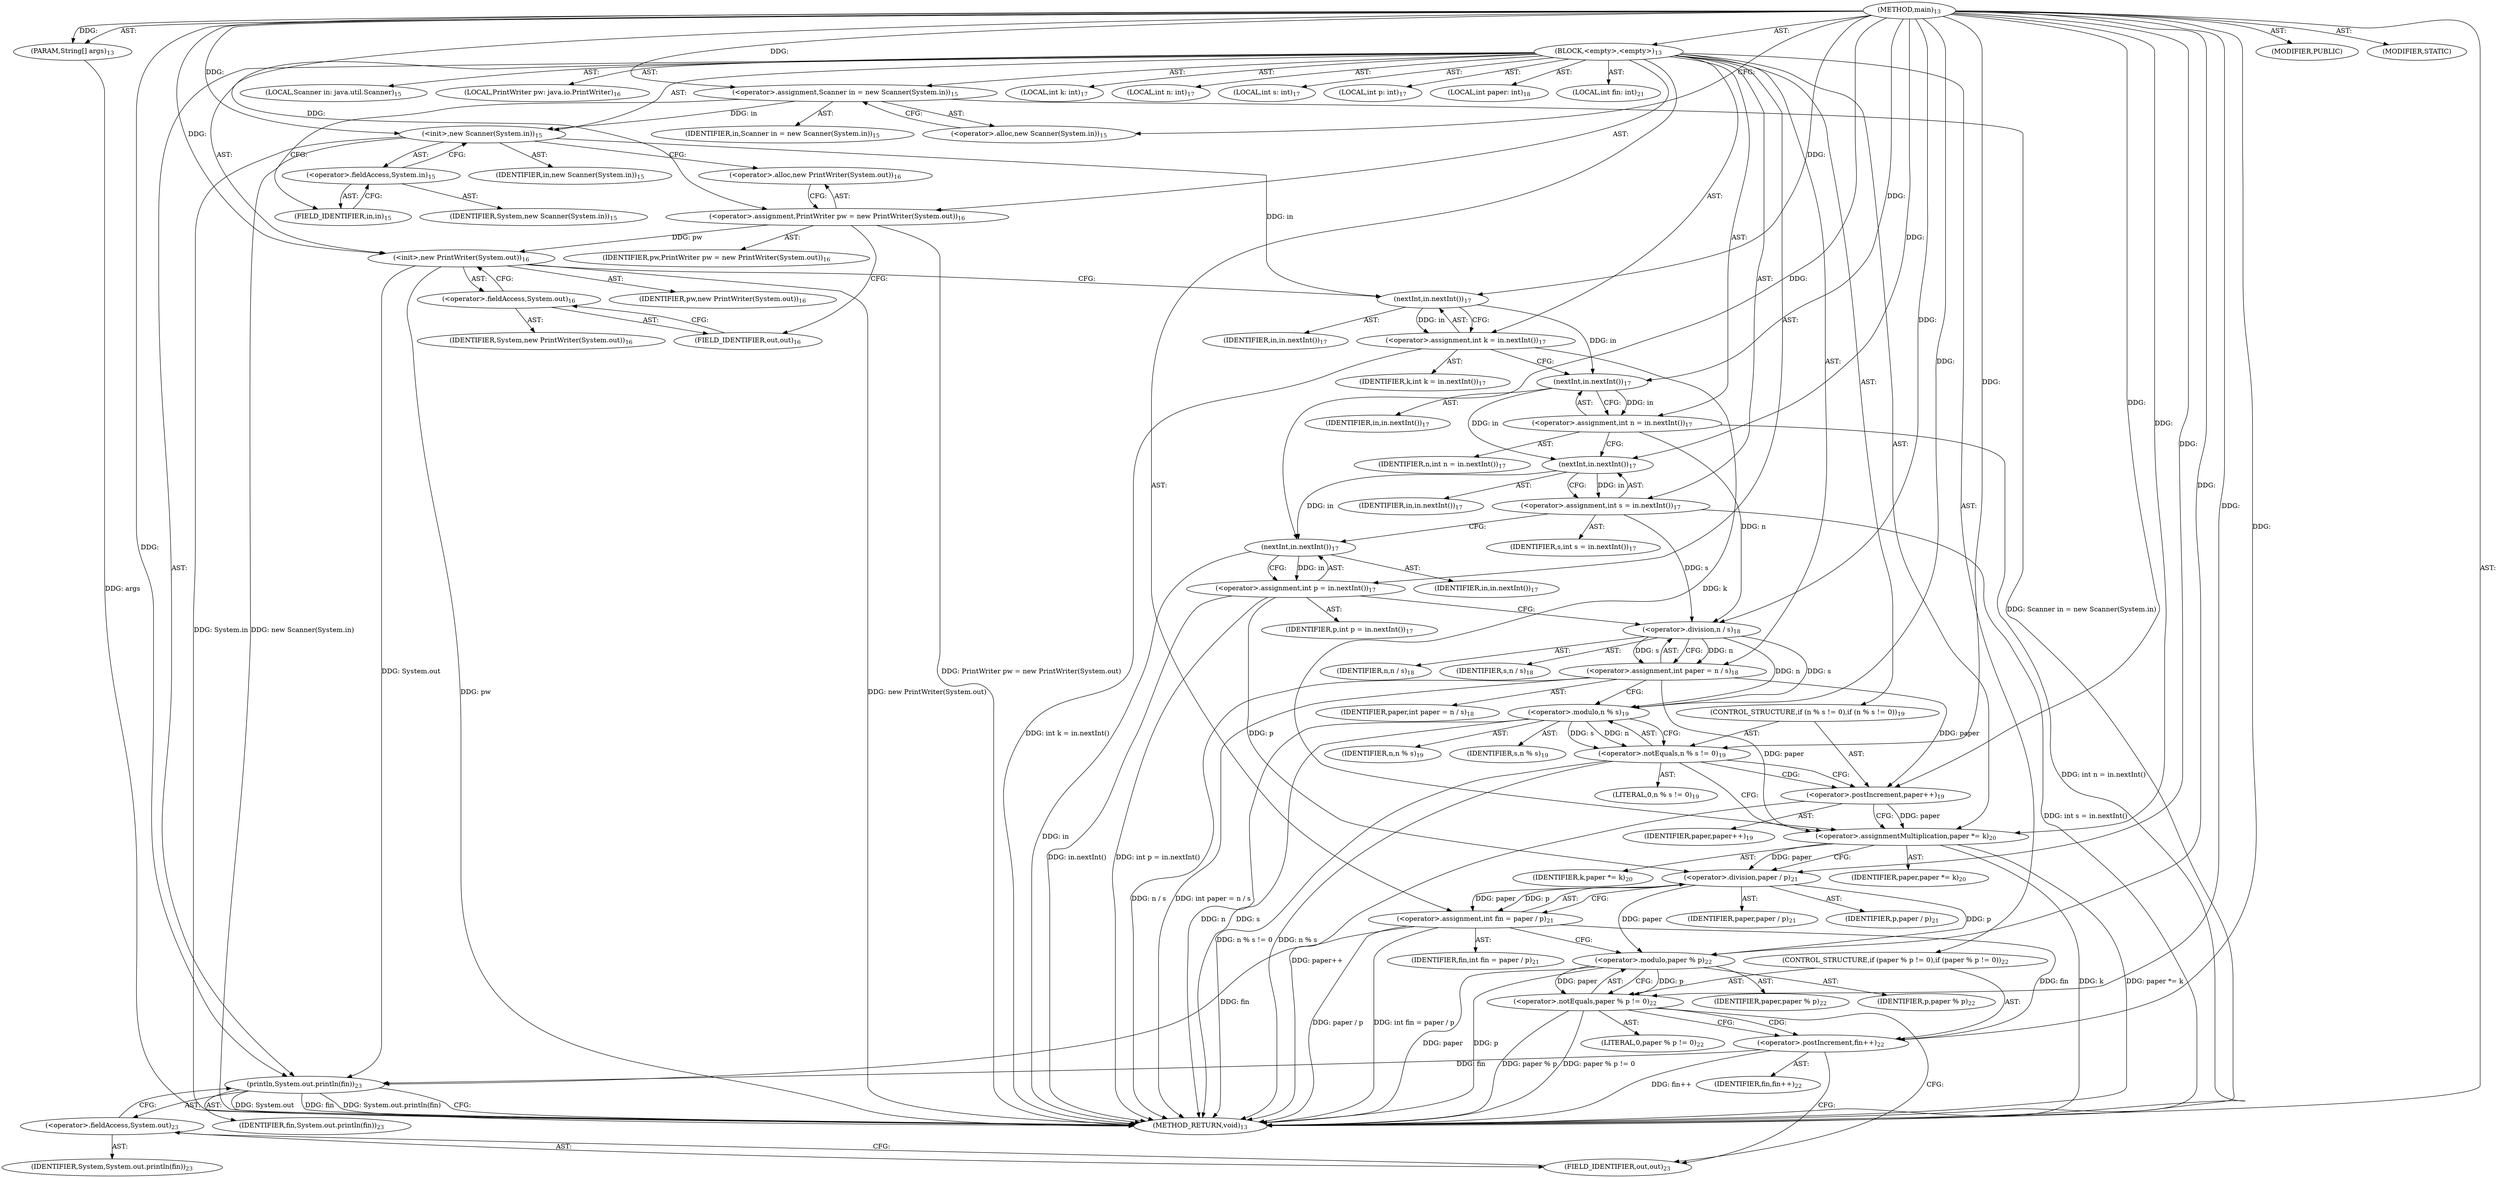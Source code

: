 digraph "main" {  
"21" [label = <(METHOD,main)<SUB>13</SUB>> ]
"22" [label = <(PARAM,String[] args)<SUB>13</SUB>> ]
"23" [label = <(BLOCK,&lt;empty&gt;,&lt;empty&gt;)<SUB>13</SUB>> ]
"4" [label = <(LOCAL,Scanner in: java.util.Scanner)<SUB>15</SUB>> ]
"24" [label = <(&lt;operator&gt;.assignment,Scanner in = new Scanner(System.in))<SUB>15</SUB>> ]
"25" [label = <(IDENTIFIER,in,Scanner in = new Scanner(System.in))<SUB>15</SUB>> ]
"26" [label = <(&lt;operator&gt;.alloc,new Scanner(System.in))<SUB>15</SUB>> ]
"27" [label = <(&lt;init&gt;,new Scanner(System.in))<SUB>15</SUB>> ]
"3" [label = <(IDENTIFIER,in,new Scanner(System.in))<SUB>15</SUB>> ]
"28" [label = <(&lt;operator&gt;.fieldAccess,System.in)<SUB>15</SUB>> ]
"29" [label = <(IDENTIFIER,System,new Scanner(System.in))<SUB>15</SUB>> ]
"30" [label = <(FIELD_IDENTIFIER,in,in)<SUB>15</SUB>> ]
"6" [label = <(LOCAL,PrintWriter pw: java.io.PrintWriter)<SUB>16</SUB>> ]
"31" [label = <(&lt;operator&gt;.assignment,PrintWriter pw = new PrintWriter(System.out))<SUB>16</SUB>> ]
"32" [label = <(IDENTIFIER,pw,PrintWriter pw = new PrintWriter(System.out))<SUB>16</SUB>> ]
"33" [label = <(&lt;operator&gt;.alloc,new PrintWriter(System.out))<SUB>16</SUB>> ]
"34" [label = <(&lt;init&gt;,new PrintWriter(System.out))<SUB>16</SUB>> ]
"5" [label = <(IDENTIFIER,pw,new PrintWriter(System.out))<SUB>16</SUB>> ]
"35" [label = <(&lt;operator&gt;.fieldAccess,System.out)<SUB>16</SUB>> ]
"36" [label = <(IDENTIFIER,System,new PrintWriter(System.out))<SUB>16</SUB>> ]
"37" [label = <(FIELD_IDENTIFIER,out,out)<SUB>16</SUB>> ]
"38" [label = <(LOCAL,int k: int)<SUB>17</SUB>> ]
"39" [label = <(LOCAL,int n: int)<SUB>17</SUB>> ]
"40" [label = <(LOCAL,int s: int)<SUB>17</SUB>> ]
"41" [label = <(LOCAL,int p: int)<SUB>17</SUB>> ]
"42" [label = <(&lt;operator&gt;.assignment,int k = in.nextInt())<SUB>17</SUB>> ]
"43" [label = <(IDENTIFIER,k,int k = in.nextInt())<SUB>17</SUB>> ]
"44" [label = <(nextInt,in.nextInt())<SUB>17</SUB>> ]
"45" [label = <(IDENTIFIER,in,in.nextInt())<SUB>17</SUB>> ]
"46" [label = <(&lt;operator&gt;.assignment,int n = in.nextInt())<SUB>17</SUB>> ]
"47" [label = <(IDENTIFIER,n,int n = in.nextInt())<SUB>17</SUB>> ]
"48" [label = <(nextInt,in.nextInt())<SUB>17</SUB>> ]
"49" [label = <(IDENTIFIER,in,in.nextInt())<SUB>17</SUB>> ]
"50" [label = <(&lt;operator&gt;.assignment,int s = in.nextInt())<SUB>17</SUB>> ]
"51" [label = <(IDENTIFIER,s,int s = in.nextInt())<SUB>17</SUB>> ]
"52" [label = <(nextInt,in.nextInt())<SUB>17</SUB>> ]
"53" [label = <(IDENTIFIER,in,in.nextInt())<SUB>17</SUB>> ]
"54" [label = <(&lt;operator&gt;.assignment,int p = in.nextInt())<SUB>17</SUB>> ]
"55" [label = <(IDENTIFIER,p,int p = in.nextInt())<SUB>17</SUB>> ]
"56" [label = <(nextInt,in.nextInt())<SUB>17</SUB>> ]
"57" [label = <(IDENTIFIER,in,in.nextInt())<SUB>17</SUB>> ]
"58" [label = <(LOCAL,int paper: int)<SUB>18</SUB>> ]
"59" [label = <(&lt;operator&gt;.assignment,int paper = n / s)<SUB>18</SUB>> ]
"60" [label = <(IDENTIFIER,paper,int paper = n / s)<SUB>18</SUB>> ]
"61" [label = <(&lt;operator&gt;.division,n / s)<SUB>18</SUB>> ]
"62" [label = <(IDENTIFIER,n,n / s)<SUB>18</SUB>> ]
"63" [label = <(IDENTIFIER,s,n / s)<SUB>18</SUB>> ]
"64" [label = <(CONTROL_STRUCTURE,if (n % s != 0),if (n % s != 0))<SUB>19</SUB>> ]
"65" [label = <(&lt;operator&gt;.notEquals,n % s != 0)<SUB>19</SUB>> ]
"66" [label = <(&lt;operator&gt;.modulo,n % s)<SUB>19</SUB>> ]
"67" [label = <(IDENTIFIER,n,n % s)<SUB>19</SUB>> ]
"68" [label = <(IDENTIFIER,s,n % s)<SUB>19</SUB>> ]
"69" [label = <(LITERAL,0,n % s != 0)<SUB>19</SUB>> ]
"70" [label = <(&lt;operator&gt;.postIncrement,paper++)<SUB>19</SUB>> ]
"71" [label = <(IDENTIFIER,paper,paper++)<SUB>19</SUB>> ]
"72" [label = <(&lt;operator&gt;.assignmentMultiplication,paper *= k)<SUB>20</SUB>> ]
"73" [label = <(IDENTIFIER,paper,paper *= k)<SUB>20</SUB>> ]
"74" [label = <(IDENTIFIER,k,paper *= k)<SUB>20</SUB>> ]
"75" [label = <(LOCAL,int fin: int)<SUB>21</SUB>> ]
"76" [label = <(&lt;operator&gt;.assignment,int fin = paper / p)<SUB>21</SUB>> ]
"77" [label = <(IDENTIFIER,fin,int fin = paper / p)<SUB>21</SUB>> ]
"78" [label = <(&lt;operator&gt;.division,paper / p)<SUB>21</SUB>> ]
"79" [label = <(IDENTIFIER,paper,paper / p)<SUB>21</SUB>> ]
"80" [label = <(IDENTIFIER,p,paper / p)<SUB>21</SUB>> ]
"81" [label = <(CONTROL_STRUCTURE,if (paper % p != 0),if (paper % p != 0))<SUB>22</SUB>> ]
"82" [label = <(&lt;operator&gt;.notEquals,paper % p != 0)<SUB>22</SUB>> ]
"83" [label = <(&lt;operator&gt;.modulo,paper % p)<SUB>22</SUB>> ]
"84" [label = <(IDENTIFIER,paper,paper % p)<SUB>22</SUB>> ]
"85" [label = <(IDENTIFIER,p,paper % p)<SUB>22</SUB>> ]
"86" [label = <(LITERAL,0,paper % p != 0)<SUB>22</SUB>> ]
"87" [label = <(&lt;operator&gt;.postIncrement,fin++)<SUB>22</SUB>> ]
"88" [label = <(IDENTIFIER,fin,fin++)<SUB>22</SUB>> ]
"89" [label = <(println,System.out.println(fin))<SUB>23</SUB>> ]
"90" [label = <(&lt;operator&gt;.fieldAccess,System.out)<SUB>23</SUB>> ]
"91" [label = <(IDENTIFIER,System,System.out.println(fin))<SUB>23</SUB>> ]
"92" [label = <(FIELD_IDENTIFIER,out,out)<SUB>23</SUB>> ]
"93" [label = <(IDENTIFIER,fin,System.out.println(fin))<SUB>23</SUB>> ]
"94" [label = <(MODIFIER,PUBLIC)> ]
"95" [label = <(MODIFIER,STATIC)> ]
"96" [label = <(METHOD_RETURN,void)<SUB>13</SUB>> ]
  "21" -> "22"  [ label = "AST: "] 
  "21" -> "23"  [ label = "AST: "] 
  "21" -> "94"  [ label = "AST: "] 
  "21" -> "95"  [ label = "AST: "] 
  "21" -> "96"  [ label = "AST: "] 
  "23" -> "4"  [ label = "AST: "] 
  "23" -> "24"  [ label = "AST: "] 
  "23" -> "27"  [ label = "AST: "] 
  "23" -> "6"  [ label = "AST: "] 
  "23" -> "31"  [ label = "AST: "] 
  "23" -> "34"  [ label = "AST: "] 
  "23" -> "38"  [ label = "AST: "] 
  "23" -> "39"  [ label = "AST: "] 
  "23" -> "40"  [ label = "AST: "] 
  "23" -> "41"  [ label = "AST: "] 
  "23" -> "42"  [ label = "AST: "] 
  "23" -> "46"  [ label = "AST: "] 
  "23" -> "50"  [ label = "AST: "] 
  "23" -> "54"  [ label = "AST: "] 
  "23" -> "58"  [ label = "AST: "] 
  "23" -> "59"  [ label = "AST: "] 
  "23" -> "64"  [ label = "AST: "] 
  "23" -> "72"  [ label = "AST: "] 
  "23" -> "75"  [ label = "AST: "] 
  "23" -> "76"  [ label = "AST: "] 
  "23" -> "81"  [ label = "AST: "] 
  "23" -> "89"  [ label = "AST: "] 
  "24" -> "25"  [ label = "AST: "] 
  "24" -> "26"  [ label = "AST: "] 
  "27" -> "3"  [ label = "AST: "] 
  "27" -> "28"  [ label = "AST: "] 
  "28" -> "29"  [ label = "AST: "] 
  "28" -> "30"  [ label = "AST: "] 
  "31" -> "32"  [ label = "AST: "] 
  "31" -> "33"  [ label = "AST: "] 
  "34" -> "5"  [ label = "AST: "] 
  "34" -> "35"  [ label = "AST: "] 
  "35" -> "36"  [ label = "AST: "] 
  "35" -> "37"  [ label = "AST: "] 
  "42" -> "43"  [ label = "AST: "] 
  "42" -> "44"  [ label = "AST: "] 
  "44" -> "45"  [ label = "AST: "] 
  "46" -> "47"  [ label = "AST: "] 
  "46" -> "48"  [ label = "AST: "] 
  "48" -> "49"  [ label = "AST: "] 
  "50" -> "51"  [ label = "AST: "] 
  "50" -> "52"  [ label = "AST: "] 
  "52" -> "53"  [ label = "AST: "] 
  "54" -> "55"  [ label = "AST: "] 
  "54" -> "56"  [ label = "AST: "] 
  "56" -> "57"  [ label = "AST: "] 
  "59" -> "60"  [ label = "AST: "] 
  "59" -> "61"  [ label = "AST: "] 
  "61" -> "62"  [ label = "AST: "] 
  "61" -> "63"  [ label = "AST: "] 
  "64" -> "65"  [ label = "AST: "] 
  "64" -> "70"  [ label = "AST: "] 
  "65" -> "66"  [ label = "AST: "] 
  "65" -> "69"  [ label = "AST: "] 
  "66" -> "67"  [ label = "AST: "] 
  "66" -> "68"  [ label = "AST: "] 
  "70" -> "71"  [ label = "AST: "] 
  "72" -> "73"  [ label = "AST: "] 
  "72" -> "74"  [ label = "AST: "] 
  "76" -> "77"  [ label = "AST: "] 
  "76" -> "78"  [ label = "AST: "] 
  "78" -> "79"  [ label = "AST: "] 
  "78" -> "80"  [ label = "AST: "] 
  "81" -> "82"  [ label = "AST: "] 
  "81" -> "87"  [ label = "AST: "] 
  "82" -> "83"  [ label = "AST: "] 
  "82" -> "86"  [ label = "AST: "] 
  "83" -> "84"  [ label = "AST: "] 
  "83" -> "85"  [ label = "AST: "] 
  "87" -> "88"  [ label = "AST: "] 
  "89" -> "90"  [ label = "AST: "] 
  "89" -> "93"  [ label = "AST: "] 
  "90" -> "91"  [ label = "AST: "] 
  "90" -> "92"  [ label = "AST: "] 
  "24" -> "30"  [ label = "CFG: "] 
  "27" -> "33"  [ label = "CFG: "] 
  "31" -> "37"  [ label = "CFG: "] 
  "34" -> "44"  [ label = "CFG: "] 
  "42" -> "48"  [ label = "CFG: "] 
  "46" -> "52"  [ label = "CFG: "] 
  "50" -> "56"  [ label = "CFG: "] 
  "54" -> "61"  [ label = "CFG: "] 
  "59" -> "66"  [ label = "CFG: "] 
  "72" -> "78"  [ label = "CFG: "] 
  "76" -> "83"  [ label = "CFG: "] 
  "89" -> "96"  [ label = "CFG: "] 
  "26" -> "24"  [ label = "CFG: "] 
  "28" -> "27"  [ label = "CFG: "] 
  "33" -> "31"  [ label = "CFG: "] 
  "35" -> "34"  [ label = "CFG: "] 
  "44" -> "42"  [ label = "CFG: "] 
  "48" -> "46"  [ label = "CFG: "] 
  "52" -> "50"  [ label = "CFG: "] 
  "56" -> "54"  [ label = "CFG: "] 
  "61" -> "59"  [ label = "CFG: "] 
  "65" -> "70"  [ label = "CFG: "] 
  "65" -> "72"  [ label = "CFG: "] 
  "70" -> "72"  [ label = "CFG: "] 
  "78" -> "76"  [ label = "CFG: "] 
  "82" -> "87"  [ label = "CFG: "] 
  "82" -> "92"  [ label = "CFG: "] 
  "87" -> "92"  [ label = "CFG: "] 
  "90" -> "89"  [ label = "CFG: "] 
  "30" -> "28"  [ label = "CFG: "] 
  "37" -> "35"  [ label = "CFG: "] 
  "66" -> "65"  [ label = "CFG: "] 
  "83" -> "82"  [ label = "CFG: "] 
  "92" -> "90"  [ label = "CFG: "] 
  "21" -> "26"  [ label = "CFG: "] 
  "22" -> "96"  [ label = "DDG: args"] 
  "24" -> "96"  [ label = "DDG: Scanner in = new Scanner(System.in)"] 
  "27" -> "96"  [ label = "DDG: System.in"] 
  "27" -> "96"  [ label = "DDG: new Scanner(System.in)"] 
  "31" -> "96"  [ label = "DDG: PrintWriter pw = new PrintWriter(System.out)"] 
  "34" -> "96"  [ label = "DDG: pw"] 
  "34" -> "96"  [ label = "DDG: new PrintWriter(System.out)"] 
  "42" -> "96"  [ label = "DDG: int k = in.nextInt()"] 
  "46" -> "96"  [ label = "DDG: int n = in.nextInt()"] 
  "50" -> "96"  [ label = "DDG: int s = in.nextInt()"] 
  "56" -> "96"  [ label = "DDG: in"] 
  "54" -> "96"  [ label = "DDG: in.nextInt()"] 
  "54" -> "96"  [ label = "DDG: int p = in.nextInt()"] 
  "59" -> "96"  [ label = "DDG: n / s"] 
  "59" -> "96"  [ label = "DDG: int paper = n / s"] 
  "66" -> "96"  [ label = "DDG: n"] 
  "66" -> "96"  [ label = "DDG: s"] 
  "65" -> "96"  [ label = "DDG: n % s"] 
  "65" -> "96"  [ label = "DDG: n % s != 0"] 
  "70" -> "96"  [ label = "DDG: paper++"] 
  "72" -> "96"  [ label = "DDG: k"] 
  "72" -> "96"  [ label = "DDG: paper *= k"] 
  "76" -> "96"  [ label = "DDG: paper / p"] 
  "76" -> "96"  [ label = "DDG: int fin = paper / p"] 
  "83" -> "96"  [ label = "DDG: paper"] 
  "83" -> "96"  [ label = "DDG: p"] 
  "82" -> "96"  [ label = "DDG: paper % p"] 
  "82" -> "96"  [ label = "DDG: paper % p != 0"] 
  "87" -> "96"  [ label = "DDG: fin++"] 
  "89" -> "96"  [ label = "DDG: System.out"] 
  "89" -> "96"  [ label = "DDG: fin"] 
  "89" -> "96"  [ label = "DDG: System.out.println(fin)"] 
  "21" -> "22"  [ label = "DDG: "] 
  "21" -> "24"  [ label = "DDG: "] 
  "21" -> "31"  [ label = "DDG: "] 
  "44" -> "42"  [ label = "DDG: in"] 
  "48" -> "46"  [ label = "DDG: in"] 
  "52" -> "50"  [ label = "DDG: in"] 
  "56" -> "54"  [ label = "DDG: in"] 
  "61" -> "59"  [ label = "DDG: n"] 
  "61" -> "59"  [ label = "DDG: s"] 
  "42" -> "72"  [ label = "DDG: k"] 
  "21" -> "72"  [ label = "DDG: "] 
  "78" -> "76"  [ label = "DDG: paper"] 
  "78" -> "76"  [ label = "DDG: p"] 
  "24" -> "27"  [ label = "DDG: in"] 
  "21" -> "27"  [ label = "DDG: "] 
  "31" -> "34"  [ label = "DDG: pw"] 
  "21" -> "34"  [ label = "DDG: "] 
  "59" -> "72"  [ label = "DDG: paper"] 
  "70" -> "72"  [ label = "DDG: paper"] 
  "34" -> "89"  [ label = "DDG: System.out"] 
  "76" -> "89"  [ label = "DDG: fin"] 
  "87" -> "89"  [ label = "DDG: fin"] 
  "21" -> "89"  [ label = "DDG: "] 
  "27" -> "44"  [ label = "DDG: in"] 
  "21" -> "44"  [ label = "DDG: "] 
  "44" -> "48"  [ label = "DDG: in"] 
  "21" -> "48"  [ label = "DDG: "] 
  "48" -> "52"  [ label = "DDG: in"] 
  "21" -> "52"  [ label = "DDG: "] 
  "52" -> "56"  [ label = "DDG: in"] 
  "21" -> "56"  [ label = "DDG: "] 
  "46" -> "61"  [ label = "DDG: n"] 
  "21" -> "61"  [ label = "DDG: "] 
  "50" -> "61"  [ label = "DDG: s"] 
  "66" -> "65"  [ label = "DDG: n"] 
  "66" -> "65"  [ label = "DDG: s"] 
  "21" -> "65"  [ label = "DDG: "] 
  "59" -> "70"  [ label = "DDG: paper"] 
  "21" -> "70"  [ label = "DDG: "] 
  "72" -> "78"  [ label = "DDG: paper"] 
  "21" -> "78"  [ label = "DDG: "] 
  "54" -> "78"  [ label = "DDG: p"] 
  "83" -> "82"  [ label = "DDG: paper"] 
  "83" -> "82"  [ label = "DDG: p"] 
  "21" -> "82"  [ label = "DDG: "] 
  "76" -> "87"  [ label = "DDG: fin"] 
  "21" -> "87"  [ label = "DDG: "] 
  "61" -> "66"  [ label = "DDG: n"] 
  "21" -> "66"  [ label = "DDG: "] 
  "61" -> "66"  [ label = "DDG: s"] 
  "78" -> "83"  [ label = "DDG: paper"] 
  "21" -> "83"  [ label = "DDG: "] 
  "78" -> "83"  [ label = "DDG: p"] 
  "65" -> "70"  [ label = "CDG: "] 
  "82" -> "87"  [ label = "CDG: "] 
}
